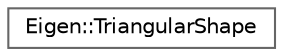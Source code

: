 digraph "类继承关系图"
{
 // LATEX_PDF_SIZE
  bgcolor="transparent";
  edge [fontname=Helvetica,fontsize=10,labelfontname=Helvetica,labelfontsize=10];
  node [fontname=Helvetica,fontsize=10,shape=box,height=0.2,width=0.4];
  rankdir="LR";
  Node0 [id="Node000000",label="Eigen::TriangularShape",height=0.2,width=0.4,color="grey40", fillcolor="white", style="filled",URL="$struct_eigen_1_1_triangular_shape.html",tooltip=" "];
}

